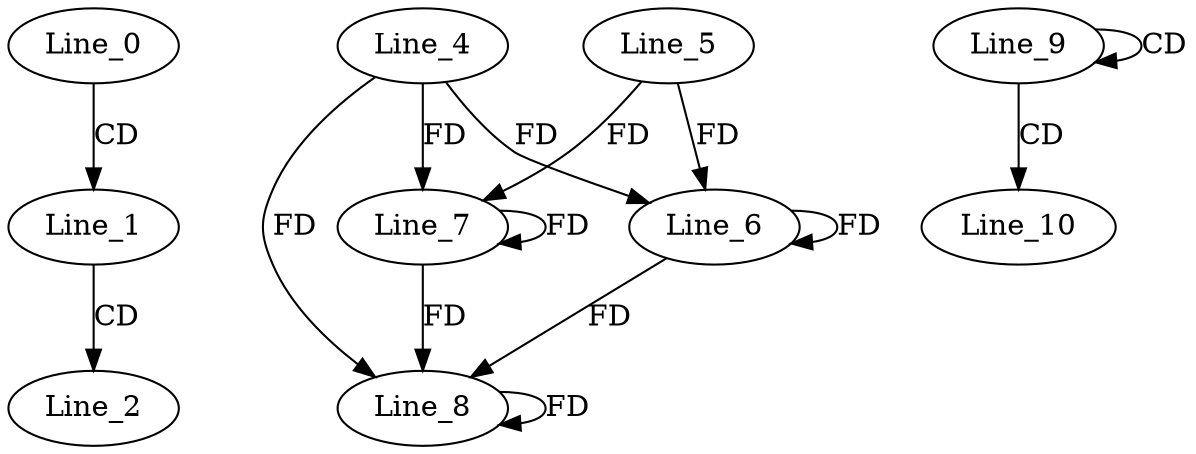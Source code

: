 digraph G {
  Line_0;
  Line_1;
  Line_2;
  Line_4;
  Line_6;
  Line_6;
  Line_5;
  Line_7;
  Line_7;
  Line_8;
  Line_9;
  Line_9;
  Line_10;
  Line_0 -> Line_1 [ label="CD" ];
  Line_1 -> Line_2 [ label="CD" ];
  Line_4 -> Line_6 [ label="FD" ];
  Line_6 -> Line_6 [ label="FD" ];
  Line_5 -> Line_6 [ label="FD" ];
  Line_4 -> Line_7 [ label="FD" ];
  Line_7 -> Line_7 [ label="FD" ];
  Line_5 -> Line_7 [ label="FD" ];
  Line_4 -> Line_8 [ label="FD" ];
  Line_8 -> Line_8 [ label="FD" ];
  Line_6 -> Line_8 [ label="FD" ];
  Line_7 -> Line_8 [ label="FD" ];
  Line_9 -> Line_9 [ label="CD" ];
  Line_9 -> Line_10 [ label="CD" ];
}
